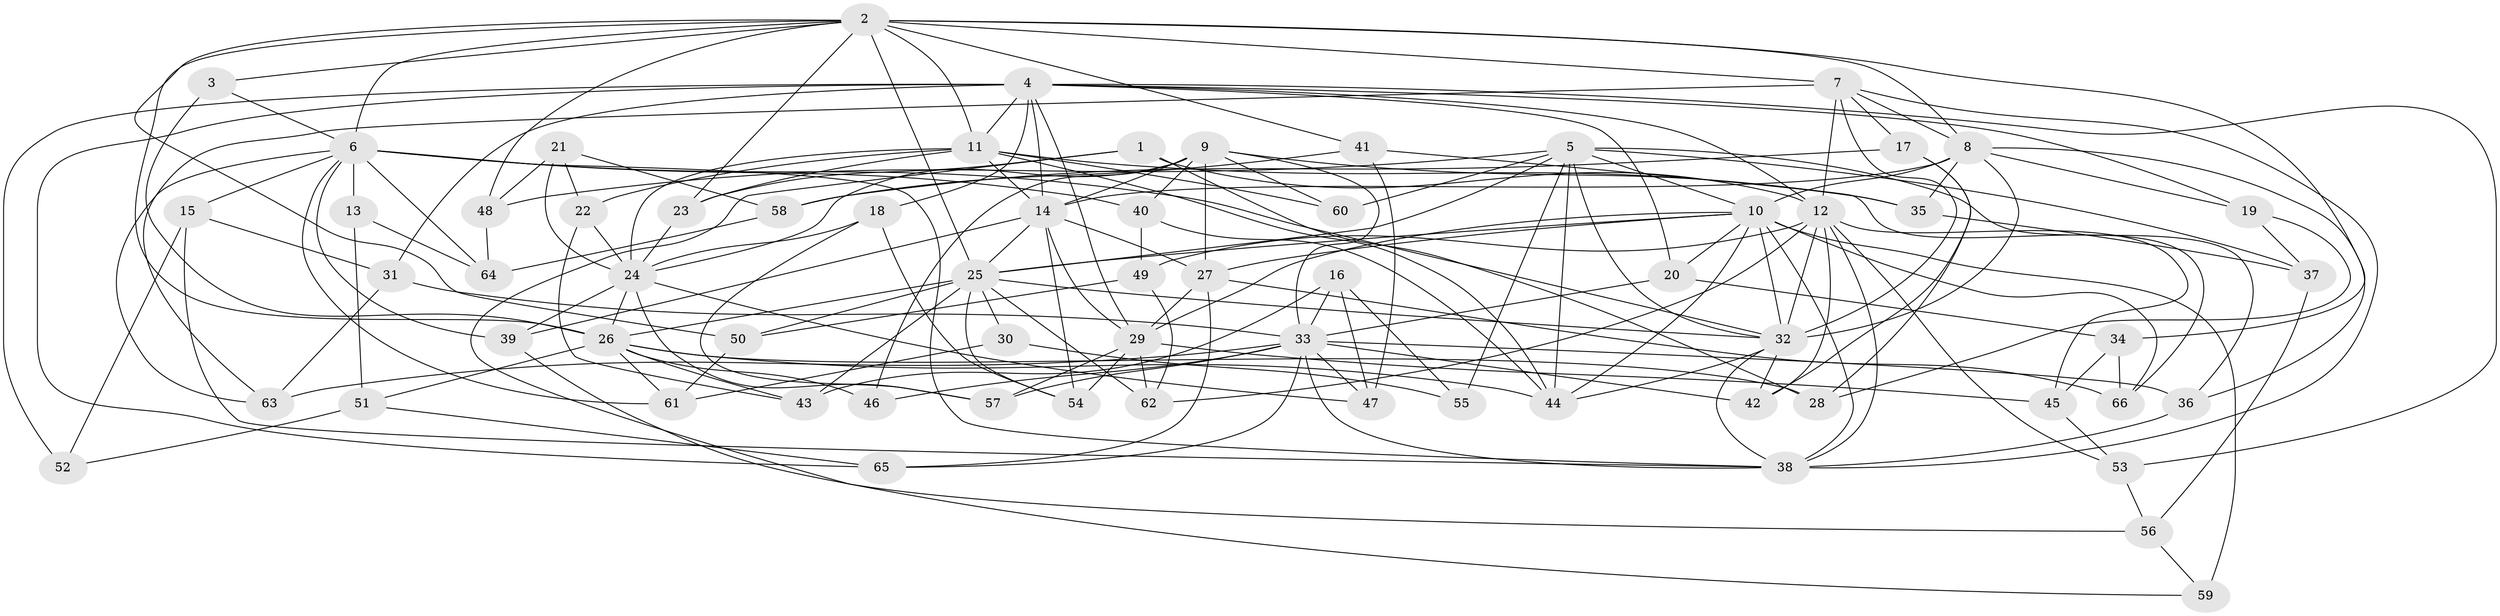 // original degree distribution, {4: 1.0}
// Generated by graph-tools (version 1.1) at 2025/37/03/09/25 02:37:55]
// undirected, 66 vertices, 181 edges
graph export_dot {
graph [start="1"]
  node [color=gray90,style=filled];
  1;
  2;
  3;
  4;
  5;
  6;
  7;
  8;
  9;
  10;
  11;
  12;
  13;
  14;
  15;
  16;
  17;
  18;
  19;
  20;
  21;
  22;
  23;
  24;
  25;
  26;
  27;
  28;
  29;
  30;
  31;
  32;
  33;
  34;
  35;
  36;
  37;
  38;
  39;
  40;
  41;
  42;
  43;
  44;
  45;
  46;
  47;
  48;
  49;
  50;
  51;
  52;
  53;
  54;
  55;
  56;
  57;
  58;
  59;
  60;
  61;
  62;
  63;
  64;
  65;
  66;
  1 -- 12 [weight=1.0];
  1 -- 23 [weight=1.0];
  1 -- 28 [weight=1.0];
  1 -- 56 [weight=1.0];
  2 -- 3 [weight=1.0];
  2 -- 6 [weight=1.0];
  2 -- 7 [weight=1.0];
  2 -- 8 [weight=1.0];
  2 -- 11 [weight=1.0];
  2 -- 23 [weight=1.0];
  2 -- 25 [weight=1.0];
  2 -- 26 [weight=1.0];
  2 -- 34 [weight=1.0];
  2 -- 41 [weight=1.0];
  2 -- 48 [weight=1.0];
  2 -- 50 [weight=1.0];
  3 -- 6 [weight=1.0];
  3 -- 26 [weight=2.0];
  4 -- 11 [weight=1.0];
  4 -- 12 [weight=1.0];
  4 -- 14 [weight=1.0];
  4 -- 18 [weight=1.0];
  4 -- 19 [weight=1.0];
  4 -- 20 [weight=1.0];
  4 -- 29 [weight=1.0];
  4 -- 31 [weight=1.0];
  4 -- 52 [weight=2.0];
  4 -- 53 [weight=1.0];
  4 -- 65 [weight=1.0];
  5 -- 10 [weight=1.0];
  5 -- 25 [weight=1.0];
  5 -- 32 [weight=1.0];
  5 -- 36 [weight=3.0];
  5 -- 37 [weight=1.0];
  5 -- 44 [weight=1.0];
  5 -- 48 [weight=1.0];
  5 -- 55 [weight=2.0];
  5 -- 60 [weight=1.0];
  6 -- 13 [weight=2.0];
  6 -- 15 [weight=1.0];
  6 -- 32 [weight=1.0];
  6 -- 38 [weight=1.0];
  6 -- 39 [weight=1.0];
  6 -- 40 [weight=1.0];
  6 -- 61 [weight=1.0];
  6 -- 63 [weight=1.0];
  6 -- 64 [weight=1.0];
  7 -- 8 [weight=2.0];
  7 -- 12 [weight=3.0];
  7 -- 17 [weight=1.0];
  7 -- 32 [weight=1.0];
  7 -- 38 [weight=1.0];
  7 -- 63 [weight=1.0];
  8 -- 10 [weight=1.0];
  8 -- 14 [weight=2.0];
  8 -- 19 [weight=1.0];
  8 -- 32 [weight=1.0];
  8 -- 35 [weight=1.0];
  8 -- 36 [weight=1.0];
  9 -- 14 [weight=1.0];
  9 -- 24 [weight=3.0];
  9 -- 27 [weight=1.0];
  9 -- 33 [weight=1.0];
  9 -- 35 [weight=1.0];
  9 -- 40 [weight=1.0];
  9 -- 46 [weight=1.0];
  9 -- 60 [weight=1.0];
  10 -- 20 [weight=1.0];
  10 -- 25 [weight=1.0];
  10 -- 27 [weight=1.0];
  10 -- 29 [weight=1.0];
  10 -- 32 [weight=1.0];
  10 -- 38 [weight=1.0];
  10 -- 44 [weight=1.0];
  10 -- 59 [weight=2.0];
  10 -- 66 [weight=1.0];
  11 -- 14 [weight=1.0];
  11 -- 22 [weight=1.0];
  11 -- 23 [weight=1.0];
  11 -- 24 [weight=1.0];
  11 -- 35 [weight=1.0];
  11 -- 44 [weight=1.0];
  11 -- 60 [weight=2.0];
  12 -- 32 [weight=1.0];
  12 -- 38 [weight=1.0];
  12 -- 42 [weight=1.0];
  12 -- 45 [weight=1.0];
  12 -- 49 [weight=1.0];
  12 -- 53 [weight=1.0];
  12 -- 62 [weight=1.0];
  13 -- 51 [weight=1.0];
  13 -- 64 [weight=1.0];
  14 -- 25 [weight=1.0];
  14 -- 27 [weight=1.0];
  14 -- 29 [weight=1.0];
  14 -- 39 [weight=1.0];
  14 -- 54 [weight=1.0];
  15 -- 31 [weight=1.0];
  15 -- 38 [weight=1.0];
  15 -- 52 [weight=1.0];
  16 -- 33 [weight=1.0];
  16 -- 43 [weight=1.0];
  16 -- 47 [weight=1.0];
  16 -- 55 [weight=1.0];
  17 -- 28 [weight=1.0];
  17 -- 42 [weight=1.0];
  17 -- 58 [weight=1.0];
  18 -- 24 [weight=1.0];
  18 -- 54 [weight=1.0];
  18 -- 57 [weight=1.0];
  19 -- 28 [weight=1.0];
  19 -- 37 [weight=1.0];
  20 -- 33 [weight=1.0];
  20 -- 34 [weight=1.0];
  21 -- 22 [weight=1.0];
  21 -- 24 [weight=1.0];
  21 -- 48 [weight=1.0];
  21 -- 58 [weight=1.0];
  22 -- 24 [weight=1.0];
  22 -- 43 [weight=1.0];
  23 -- 24 [weight=1.0];
  24 -- 26 [weight=1.0];
  24 -- 39 [weight=1.0];
  24 -- 47 [weight=1.0];
  24 -- 57 [weight=1.0];
  25 -- 26 [weight=1.0];
  25 -- 30 [weight=2.0];
  25 -- 32 [weight=1.0];
  25 -- 43 [weight=1.0];
  25 -- 50 [weight=1.0];
  25 -- 54 [weight=1.0];
  25 -- 62 [weight=1.0];
  26 -- 28 [weight=1.0];
  26 -- 43 [weight=1.0];
  26 -- 44 [weight=1.0];
  26 -- 46 [weight=2.0];
  26 -- 51 [weight=1.0];
  26 -- 61 [weight=1.0];
  27 -- 29 [weight=1.0];
  27 -- 65 [weight=1.0];
  27 -- 66 [weight=1.0];
  29 -- 45 [weight=1.0];
  29 -- 54 [weight=1.0];
  29 -- 57 [weight=1.0];
  29 -- 62 [weight=1.0];
  30 -- 55 [weight=1.0];
  30 -- 61 [weight=1.0];
  31 -- 33 [weight=1.0];
  31 -- 63 [weight=1.0];
  32 -- 38 [weight=1.0];
  32 -- 42 [weight=1.0];
  32 -- 44 [weight=1.0];
  33 -- 36 [weight=1.0];
  33 -- 38 [weight=1.0];
  33 -- 42 [weight=1.0];
  33 -- 46 [weight=1.0];
  33 -- 47 [weight=1.0];
  33 -- 57 [weight=1.0];
  33 -- 63 [weight=1.0];
  33 -- 65 [weight=1.0];
  34 -- 45 [weight=1.0];
  34 -- 66 [weight=1.0];
  35 -- 37 [weight=1.0];
  36 -- 38 [weight=1.0];
  37 -- 56 [weight=1.0];
  39 -- 59 [weight=1.0];
  40 -- 44 [weight=1.0];
  40 -- 49 [weight=1.0];
  41 -- 47 [weight=1.0];
  41 -- 58 [weight=1.0];
  41 -- 66 [weight=1.0];
  45 -- 53 [weight=1.0];
  48 -- 64 [weight=1.0];
  49 -- 50 [weight=1.0];
  49 -- 62 [weight=1.0];
  50 -- 61 [weight=1.0];
  51 -- 52 [weight=1.0];
  51 -- 65 [weight=1.0];
  53 -- 56 [weight=1.0];
  56 -- 59 [weight=1.0];
  58 -- 64 [weight=1.0];
}
